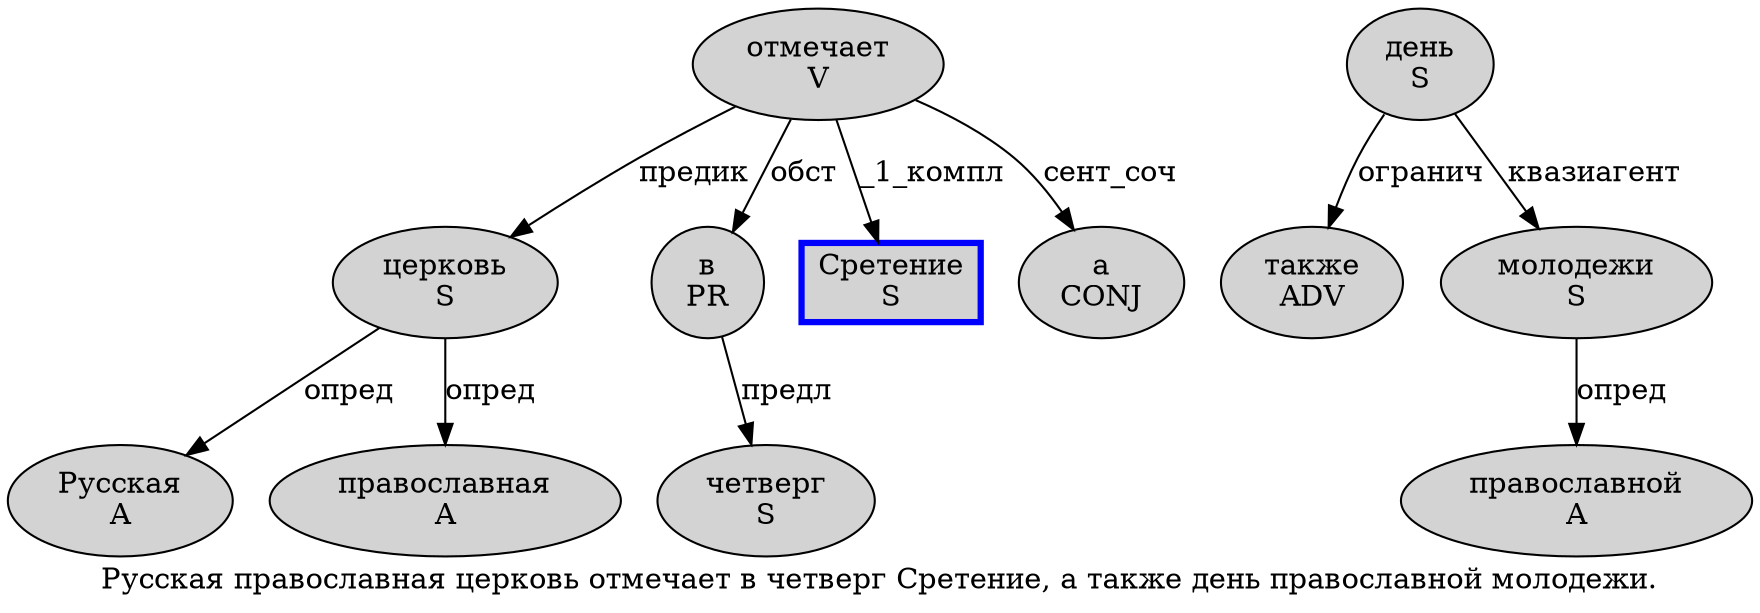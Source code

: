 digraph SENTENCE_1598 {
	graph [label="Русская православная церковь отмечает в четверг Сретение, а также день православной молодежи."]
	node [style=filled]
		0 [label="Русская
A" color="" fillcolor=lightgray penwidth=1 shape=ellipse]
		1 [label="православная
A" color="" fillcolor=lightgray penwidth=1 shape=ellipse]
		2 [label="церковь
S" color="" fillcolor=lightgray penwidth=1 shape=ellipse]
		3 [label="отмечает
V" color="" fillcolor=lightgray penwidth=1 shape=ellipse]
		4 [label="в
PR" color="" fillcolor=lightgray penwidth=1 shape=ellipse]
		5 [label="четверг
S" color="" fillcolor=lightgray penwidth=1 shape=ellipse]
		6 [label="Сретение
S" color=blue fillcolor=lightgray penwidth=3 shape=box]
		8 [label="а
CONJ" color="" fillcolor=lightgray penwidth=1 shape=ellipse]
		9 [label="также
ADV" color="" fillcolor=lightgray penwidth=1 shape=ellipse]
		10 [label="день
S" color="" fillcolor=lightgray penwidth=1 shape=ellipse]
		11 [label="православной
A" color="" fillcolor=lightgray penwidth=1 shape=ellipse]
		12 [label="молодежи
S" color="" fillcolor=lightgray penwidth=1 shape=ellipse]
			3 -> 2 [label="предик"]
			3 -> 4 [label="обст"]
			3 -> 6 [label="_1_компл"]
			3 -> 8 [label="сент_соч"]
			12 -> 11 [label="опред"]
			2 -> 0 [label="опред"]
			2 -> 1 [label="опред"]
			10 -> 9 [label="огранич"]
			10 -> 12 [label="квазиагент"]
			4 -> 5 [label="предл"]
}